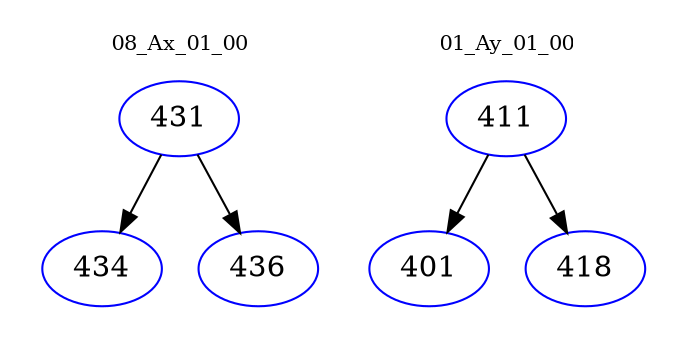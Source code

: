 digraph{
subgraph cluster_0 {
color = white
label = "08_Ax_01_00";
fontsize=10;
T0_431 [label="431", color="blue"]
T0_431 -> T0_434 [color="black"]
T0_434 [label="434", color="blue"]
T0_431 -> T0_436 [color="black"]
T0_436 [label="436", color="blue"]
}
subgraph cluster_1 {
color = white
label = "01_Ay_01_00";
fontsize=10;
T1_411 [label="411", color="blue"]
T1_411 -> T1_401 [color="black"]
T1_401 [label="401", color="blue"]
T1_411 -> T1_418 [color="black"]
T1_418 [label="418", color="blue"]
}
}
